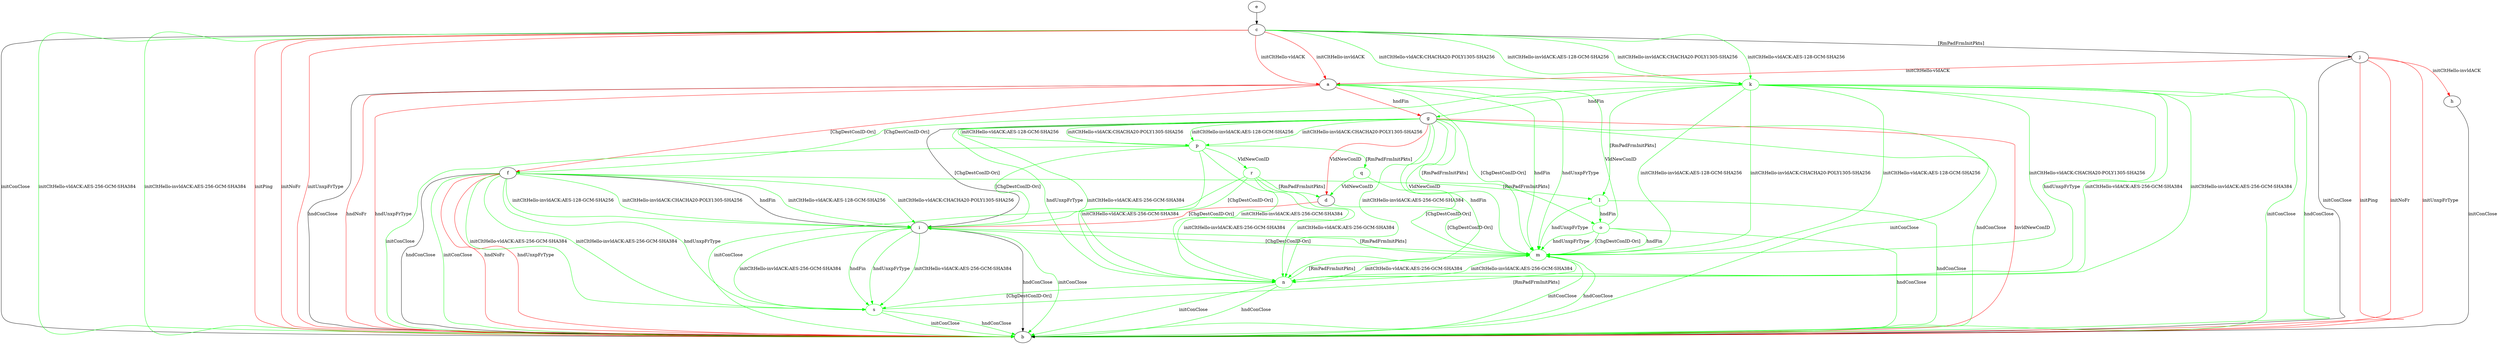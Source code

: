 digraph "" {
	a -> b	[key=0,
		label="hndConClose "];
	a -> b	[key=1,
		color=red,
		label="hndNoFr "];
	a -> b	[key=2,
		color=red,
		label="hndUnxpFrType "];
	a -> f	[key=0,
		color=red,
		label="[ChgDestConID-Ori] "];
	a -> g	[key=0,
		color=red,
		label="hndFin "];
	m	[color=green];
	a -> m	[key=0,
		color=green,
		label="hndFin "];
	a -> m	[key=1,
		color=green,
		label="hndUnxpFrType "];
	a -> m	[key=2,
		color=green,
		label="[ChgDestConID-Ori] "];
	c -> a	[key=0,
		color=red,
		label="initCltHello-vldACK "];
	c -> a	[key=1,
		color=red,
		label="initCltHello-invldACK "];
	c -> b	[key=0,
		label="initConClose "];
	c -> b	[key=1,
		color=green,
		label="initCltHello-vldACK:AES-256-GCM-SHA384 "];
	c -> b	[key=2,
		color=green,
		label="initCltHello-invldACK:AES-256-GCM-SHA384 "];
	c -> b	[key=3,
		color=red,
		label="initPing "];
	c -> b	[key=4,
		color=red,
		label="initNoFr "];
	c -> b	[key=5,
		color=red,
		label="initUnxpFrType "];
	c -> j	[key=0,
		label="[RmPadFrmInitPkts] "];
	k	[color=green];
	c -> k	[key=0,
		color=green,
		label="initCltHello-vldACK:AES-128-GCM-SHA256 "];
	c -> k	[key=1,
		color=green,
		label="initCltHello-vldACK:CHACHA20-POLY1305-SHA256 "];
	c -> k	[key=2,
		color=green,
		label="initCltHello-invldACK:AES-128-GCM-SHA256 "];
	c -> k	[key=3,
		color=green,
		label="initCltHello-invldACK:CHACHA20-POLY1305-SHA256 "];
	d -> i	[key=0,
		color=red,
		label="[ChgDestConID-Ori] "];
	d -> m	[key=0,
		color=green,
		label="[ChgDestConID-Ori] "];
	e -> c	[key=0];
	f -> b	[key=0,
		label="hndConClose "];
	f -> b	[key=1,
		color=green,
		label="initConClose "];
	f -> b	[key=2,
		color=red,
		label="hndNoFr "];
	f -> b	[key=3,
		color=red,
		label="hndUnxpFrType "];
	f -> i	[key=0,
		label="hndFin "];
	f -> i	[key=1,
		color=green,
		label="initCltHello-vldACK:AES-128-GCM-SHA256 "];
	f -> i	[key=2,
		color=green,
		label="initCltHello-vldACK:CHACHA20-POLY1305-SHA256 "];
	f -> i	[key=3,
		color=green,
		label="initCltHello-invldACK:AES-128-GCM-SHA256 "];
	f -> i	[key=4,
		color=green,
		label="initCltHello-invldACK:CHACHA20-POLY1305-SHA256 "];
	l	[color=green];
	f -> l	[key=0,
		color=green,
		label="[RmPadFrmInitPkts] "];
	s	[color=green];
	f -> s	[key=0,
		color=green,
		label="initCltHello-vldACK:AES-256-GCM-SHA384 "];
	f -> s	[key=1,
		color=green,
		label="initCltHello-invldACK:AES-256-GCM-SHA384 "];
	f -> s	[key=2,
		color=green,
		label="hndUnxpFrType "];
	g -> b	[key=0,
		color=green,
		label="initConClose "];
	g -> b	[key=1,
		color=green,
		label="hndConClose "];
	g -> b	[key=2,
		color=red,
		label="InvldNewConID "];
	g -> d	[key=0,
		color=red,
		label="VldNewConID "];
	g -> i	[key=0,
		label="[ChgDestConID-Ori] "];
	g -> m	[key=0,
		color=green,
		label="VldNewConID "];
	n	[color=green];
	g -> n	[key=0,
		color=green,
		label="initCltHello-vldACK:AES-256-GCM-SHA384 "];
	g -> n	[key=1,
		color=green,
		label="initCltHello-invldACK:AES-256-GCM-SHA384 "];
	g -> n	[key=2,
		color=green,
		label="hndFin "];
	g -> n	[key=3,
		color=green,
		label="hndUnxpFrType "];
	o	[color=green];
	g -> o	[key=0,
		color=green,
		label="[RmPadFrmInitPkts] "];
	p	[color=green];
	g -> p	[key=0,
		color=green,
		label="initCltHello-vldACK:AES-128-GCM-SHA256 "];
	g -> p	[key=1,
		color=green,
		label="initCltHello-vldACK:CHACHA20-POLY1305-SHA256 "];
	g -> p	[key=2,
		color=green,
		label="initCltHello-invldACK:AES-128-GCM-SHA256 "];
	g -> p	[key=3,
		color=green,
		label="initCltHello-invldACK:CHACHA20-POLY1305-SHA256 "];
	h -> b	[key=0,
		label="initConClose "];
	i -> b	[key=0,
		label="hndConClose "];
	i -> b	[key=1,
		color=green,
		label="initConClose "];
	i -> m	[key=0,
		color=green,
		label="[RmPadFrmInitPkts] "];
	i -> s	[key=0,
		color=green,
		label="initCltHello-vldACK:AES-256-GCM-SHA384 "];
	i -> s	[key=1,
		color=green,
		label="initCltHello-invldACK:AES-256-GCM-SHA384 "];
	i -> s	[key=2,
		color=green,
		label="hndFin "];
	i -> s	[key=3,
		color=green,
		label="hndUnxpFrType "];
	j -> a	[key=0,
		color=red,
		label="initCltHello-vldACK "];
	j -> b	[key=0,
		label="initConClose "];
	j -> b	[key=1,
		color=red,
		label="initPing "];
	j -> b	[key=2,
		color=red,
		label="initNoFr "];
	j -> b	[key=3,
		color=red,
		label="initUnxpFrType "];
	j -> h	[key=0,
		color=red,
		label="initCltHello-invldACK "];
	k -> b	[key=0,
		color=green,
		label="initConClose "];
	k -> b	[key=1,
		color=green,
		label="hndConClose "];
	k -> f	[key=0,
		color=green,
		label="[ChgDestConID-Ori] "];
	k -> g	[key=0,
		color=green,
		label="hndFin "];
	k -> l	[key=0,
		color=green,
		label="[RmPadFrmInitPkts] "];
	k -> m	[key=0,
		color=green,
		label="initCltHello-vldACK:AES-128-GCM-SHA256 "];
	k -> m	[key=1,
		color=green,
		label="initCltHello-vldACK:CHACHA20-POLY1305-SHA256 "];
	k -> m	[key=2,
		color=green,
		label="initCltHello-invldACK:AES-128-GCM-SHA256 "];
	k -> m	[key=3,
		color=green,
		label="initCltHello-invldACK:CHACHA20-POLY1305-SHA256 "];
	k -> n	[key=0,
		color=green,
		label="initCltHello-vldACK:AES-256-GCM-SHA384 "];
	k -> n	[key=1,
		color=green,
		label="initCltHello-invldACK:AES-256-GCM-SHA384 "];
	k -> n	[key=2,
		color=green,
		label="hndUnxpFrType "];
	l -> b	[key=0,
		color=green,
		label="hndConClose "];
	l -> m	[key=0,
		color=green,
		label="hndUnxpFrType "];
	l -> o	[key=0,
		color=green,
		label="hndFin "];
	m -> b	[key=0,
		color=green,
		label="initConClose "];
	m -> b	[key=1,
		color=green,
		label="hndConClose "];
	m -> i	[key=0,
		color=green,
		label="[ChgDestConID-Ori] "];
	m -> n	[key=0,
		color=green,
		label="initCltHello-vldACK:AES-256-GCM-SHA384 "];
	m -> n	[key=1,
		color=green,
		label="initCltHello-invldACK:AES-256-GCM-SHA384 "];
	n -> b	[key=0,
		color=green,
		label="initConClose "];
	n -> b	[key=1,
		color=green,
		label="hndConClose "];
	n -> m	[key=0,
		color=green,
		label="[RmPadFrmInitPkts] "];
	n -> s	[key=0,
		color=green,
		label="[ChgDestConID-Ori] "];
	o -> a	[key=0,
		color=green,
		label="VldNewConID "];
	o -> b	[key=0,
		color=green,
		label="hndConClose "];
	o -> m	[key=0,
		color=green,
		label="hndFin "];
	o -> m	[key=1,
		color=green,
		label="hndUnxpFrType "];
	o -> m	[key=2,
		color=green,
		label="[ChgDestConID-Ori] "];
	p -> b	[key=0,
		color=green,
		label="initConClose "];
	p -> i	[key=0,
		color=green,
		label="[ChgDestConID-Ori] "];
	p -> n	[key=0,
		color=green,
		label="initCltHello-vldACK:AES-256-GCM-SHA384 "];
	p -> n	[key=1,
		color=green,
		label="initCltHello-invldACK:AES-256-GCM-SHA384 "];
	q	[color=green];
	p -> q	[key=0,
		color=green,
		label="[RmPadFrmInitPkts] "];
	r	[color=green];
	p -> r	[key=0,
		color=green,
		label="VldNewConID "];
	q -> d	[key=0,
		color=green,
		label="VldNewConID "];
	q -> m	[key=0,
		color=green,
		label="[ChgDestConID-Ori] "];
	r -> b	[key=0,
		color=green,
		label="initConClose "];
	r -> d	[key=0,
		color=green,
		label="[RmPadFrmInitPkts] "];
	r -> i	[key=0,
		color=green,
		label="[ChgDestConID-Ori] "];
	r -> n	[key=0,
		color=green,
		label="initCltHello-vldACK:AES-256-GCM-SHA384 "];
	r -> n	[key=1,
		color=green,
		label="initCltHello-invldACK:AES-256-GCM-SHA384 "];
	s -> b	[key=0,
		color=green,
		label="initConClose "];
	s -> b	[key=1,
		color=green,
		label="hndConClose "];
	s -> m	[key=0,
		color=green,
		label="[RmPadFrmInitPkts] "];
}
